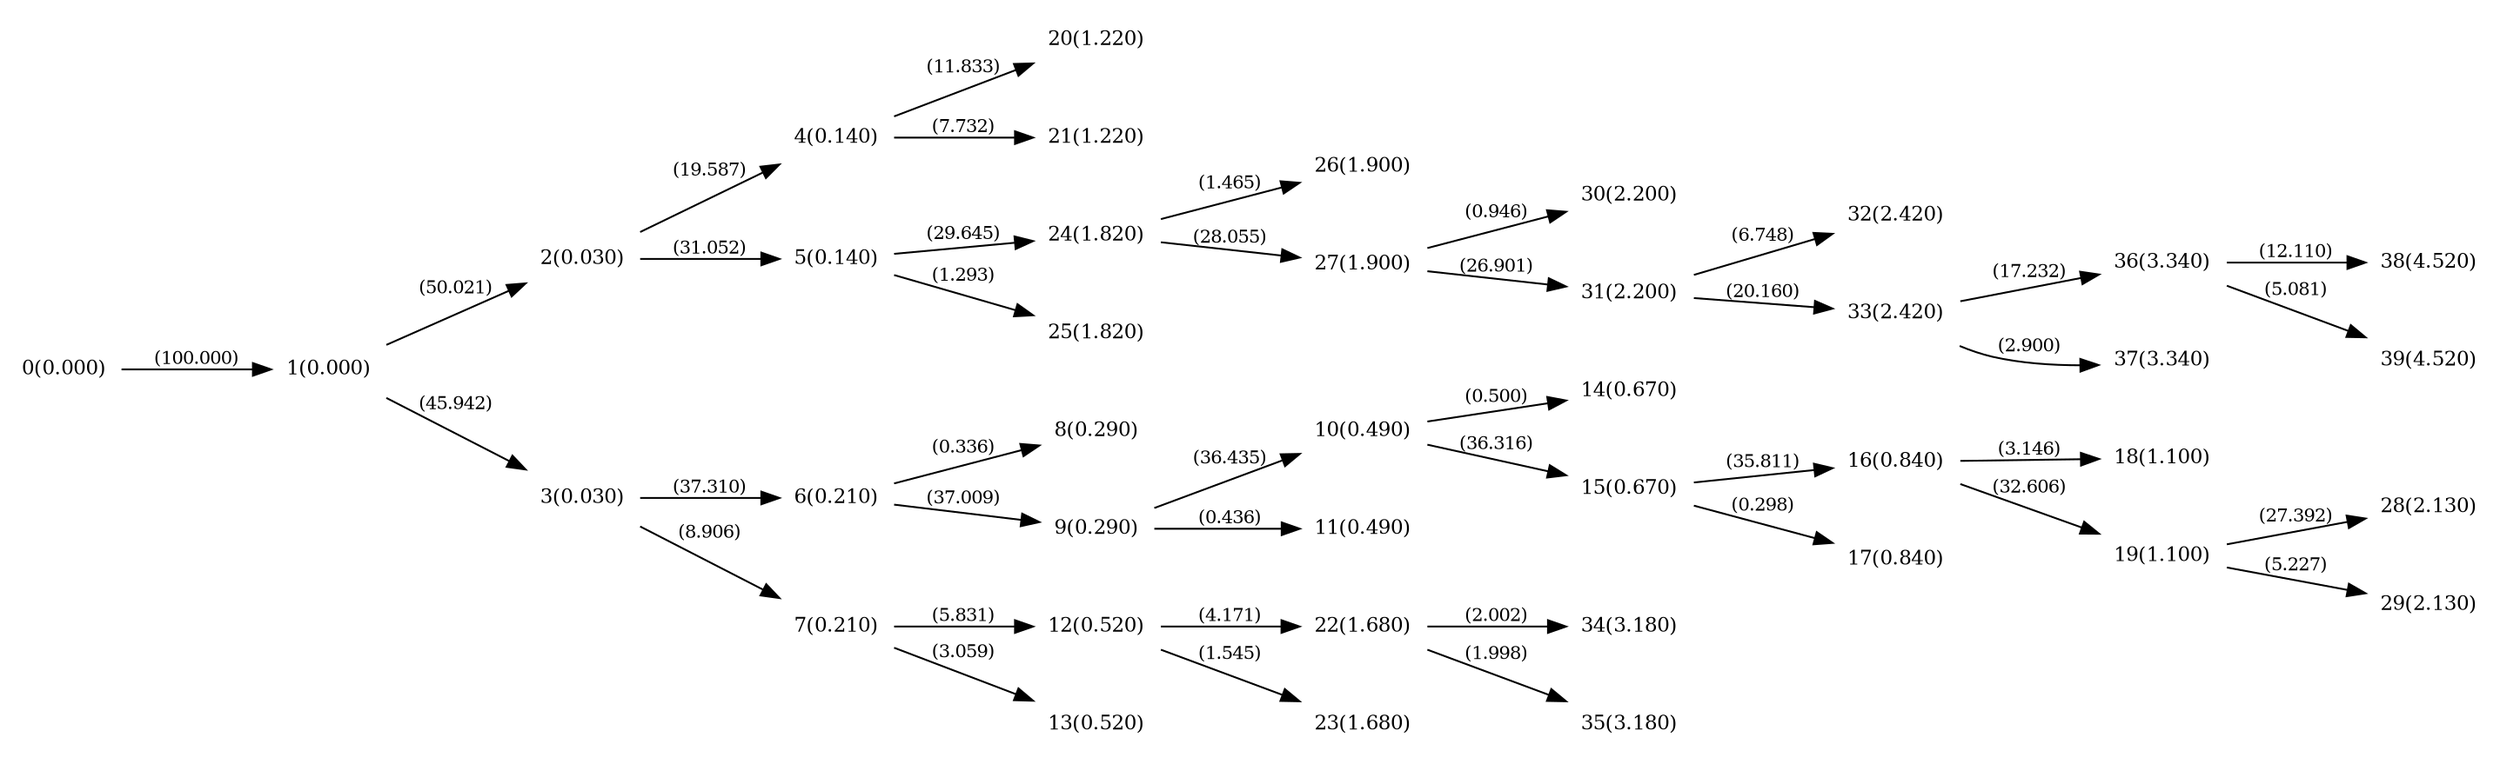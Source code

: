 digraph "graph" {

rankdir="LR";
node [shape=plaintext, fontsize=11];
edge [fontsize=10];

0 [label="0(0.000)"];
1 [label="1(0.000)"];
2 [label="2(0.030)"];
3 [label="3(0.030)"];
4 [label="4(0.140)"];
5 [label="5(0.140)"];
6 [label="6(0.210)"];
7 [label="7(0.210)"];
8 [label="8(0.290)"];
9 [label="9(0.290)"];
10 [label="10(0.490)"];
11 [label="11(0.490)"];
12 [label="12(0.520)"];
13 [label="13(0.520)"];
14 [label="14(0.670)"];
15 [label="15(0.670)"];
16 [label="16(0.840)"];
17 [label="17(0.840)"];
18 [label="18(1.100)"];
19 [label="19(1.100)"];
20 [label="20(1.220)"];
21 [label="21(1.220)"];
22 [label="22(1.680)"];
23 [label="23(1.680)"];
24 [label="24(1.820)"];
25 [label="25(1.820)"];
26 [label="26(1.900)"];
27 [label="27(1.900)"];
28 [label="28(2.130)"];
29 [label="29(2.130)"];
30 [label="30(2.200)"];
31 [label="31(2.200)"];
32 [label="32(2.420)"];
33 [label="33(2.420)"];
34 [label="34(3.180)"];
35 [label="35(3.180)"];
36 [label="36(3.340)"];
37 [label="37(3.340)"];
38 [label="38(4.520)"];
39 [label="39(4.520)"];

0->1 [label="(100.000)"];
1->2 [label="(50.021)"];
1->3 [label="(45.942)"];
2->4 [label="(19.587)"];
2->5 [label="(31.052)"];
3->6 [label="(37.310)"];
3->7 [label="(8.906)"];
6->8 [label="(0.336)"];
6->9 [label="(37.009)"];
9->10 [label="(36.435)"];
9->11 [label="(0.436)"];
7->12 [label="(5.831)"];
7->13 [label="(3.059)"];
10->14 [label="(0.500)"];
10->15 [label="(36.316)"];
15->16 [label="(35.811)"];
15->17 [label="(0.298)"];
16->18 [label="(3.146)"];
16->19 [label="(32.606)"];
4->20 [label="(11.833)"];
4->21 [label="(7.732)"];
12->22 [label="(4.171)"];
12->23 [label="(1.545)"];
5->24 [label="(29.645)"];
5->25 [label="(1.293)"];
24->26 [label="(1.465)"];
24->27 [label="(28.055)"];
19->28 [label="(27.392)"];
19->29 [label="(5.227)"];
27->30 [label="(0.946)"];
27->31 [label="(26.901)"];
31->32 [label="(6.748)"];
31->33 [label="(20.160)"];
22->34 [label="(2.002)"];
22->35 [label="(1.998)"];
33->36 [label="(17.232)"];
33->37 [label="(2.900)"];
36->38 [label="(12.110)"];
36->39 [label="(5.081)"];

}
